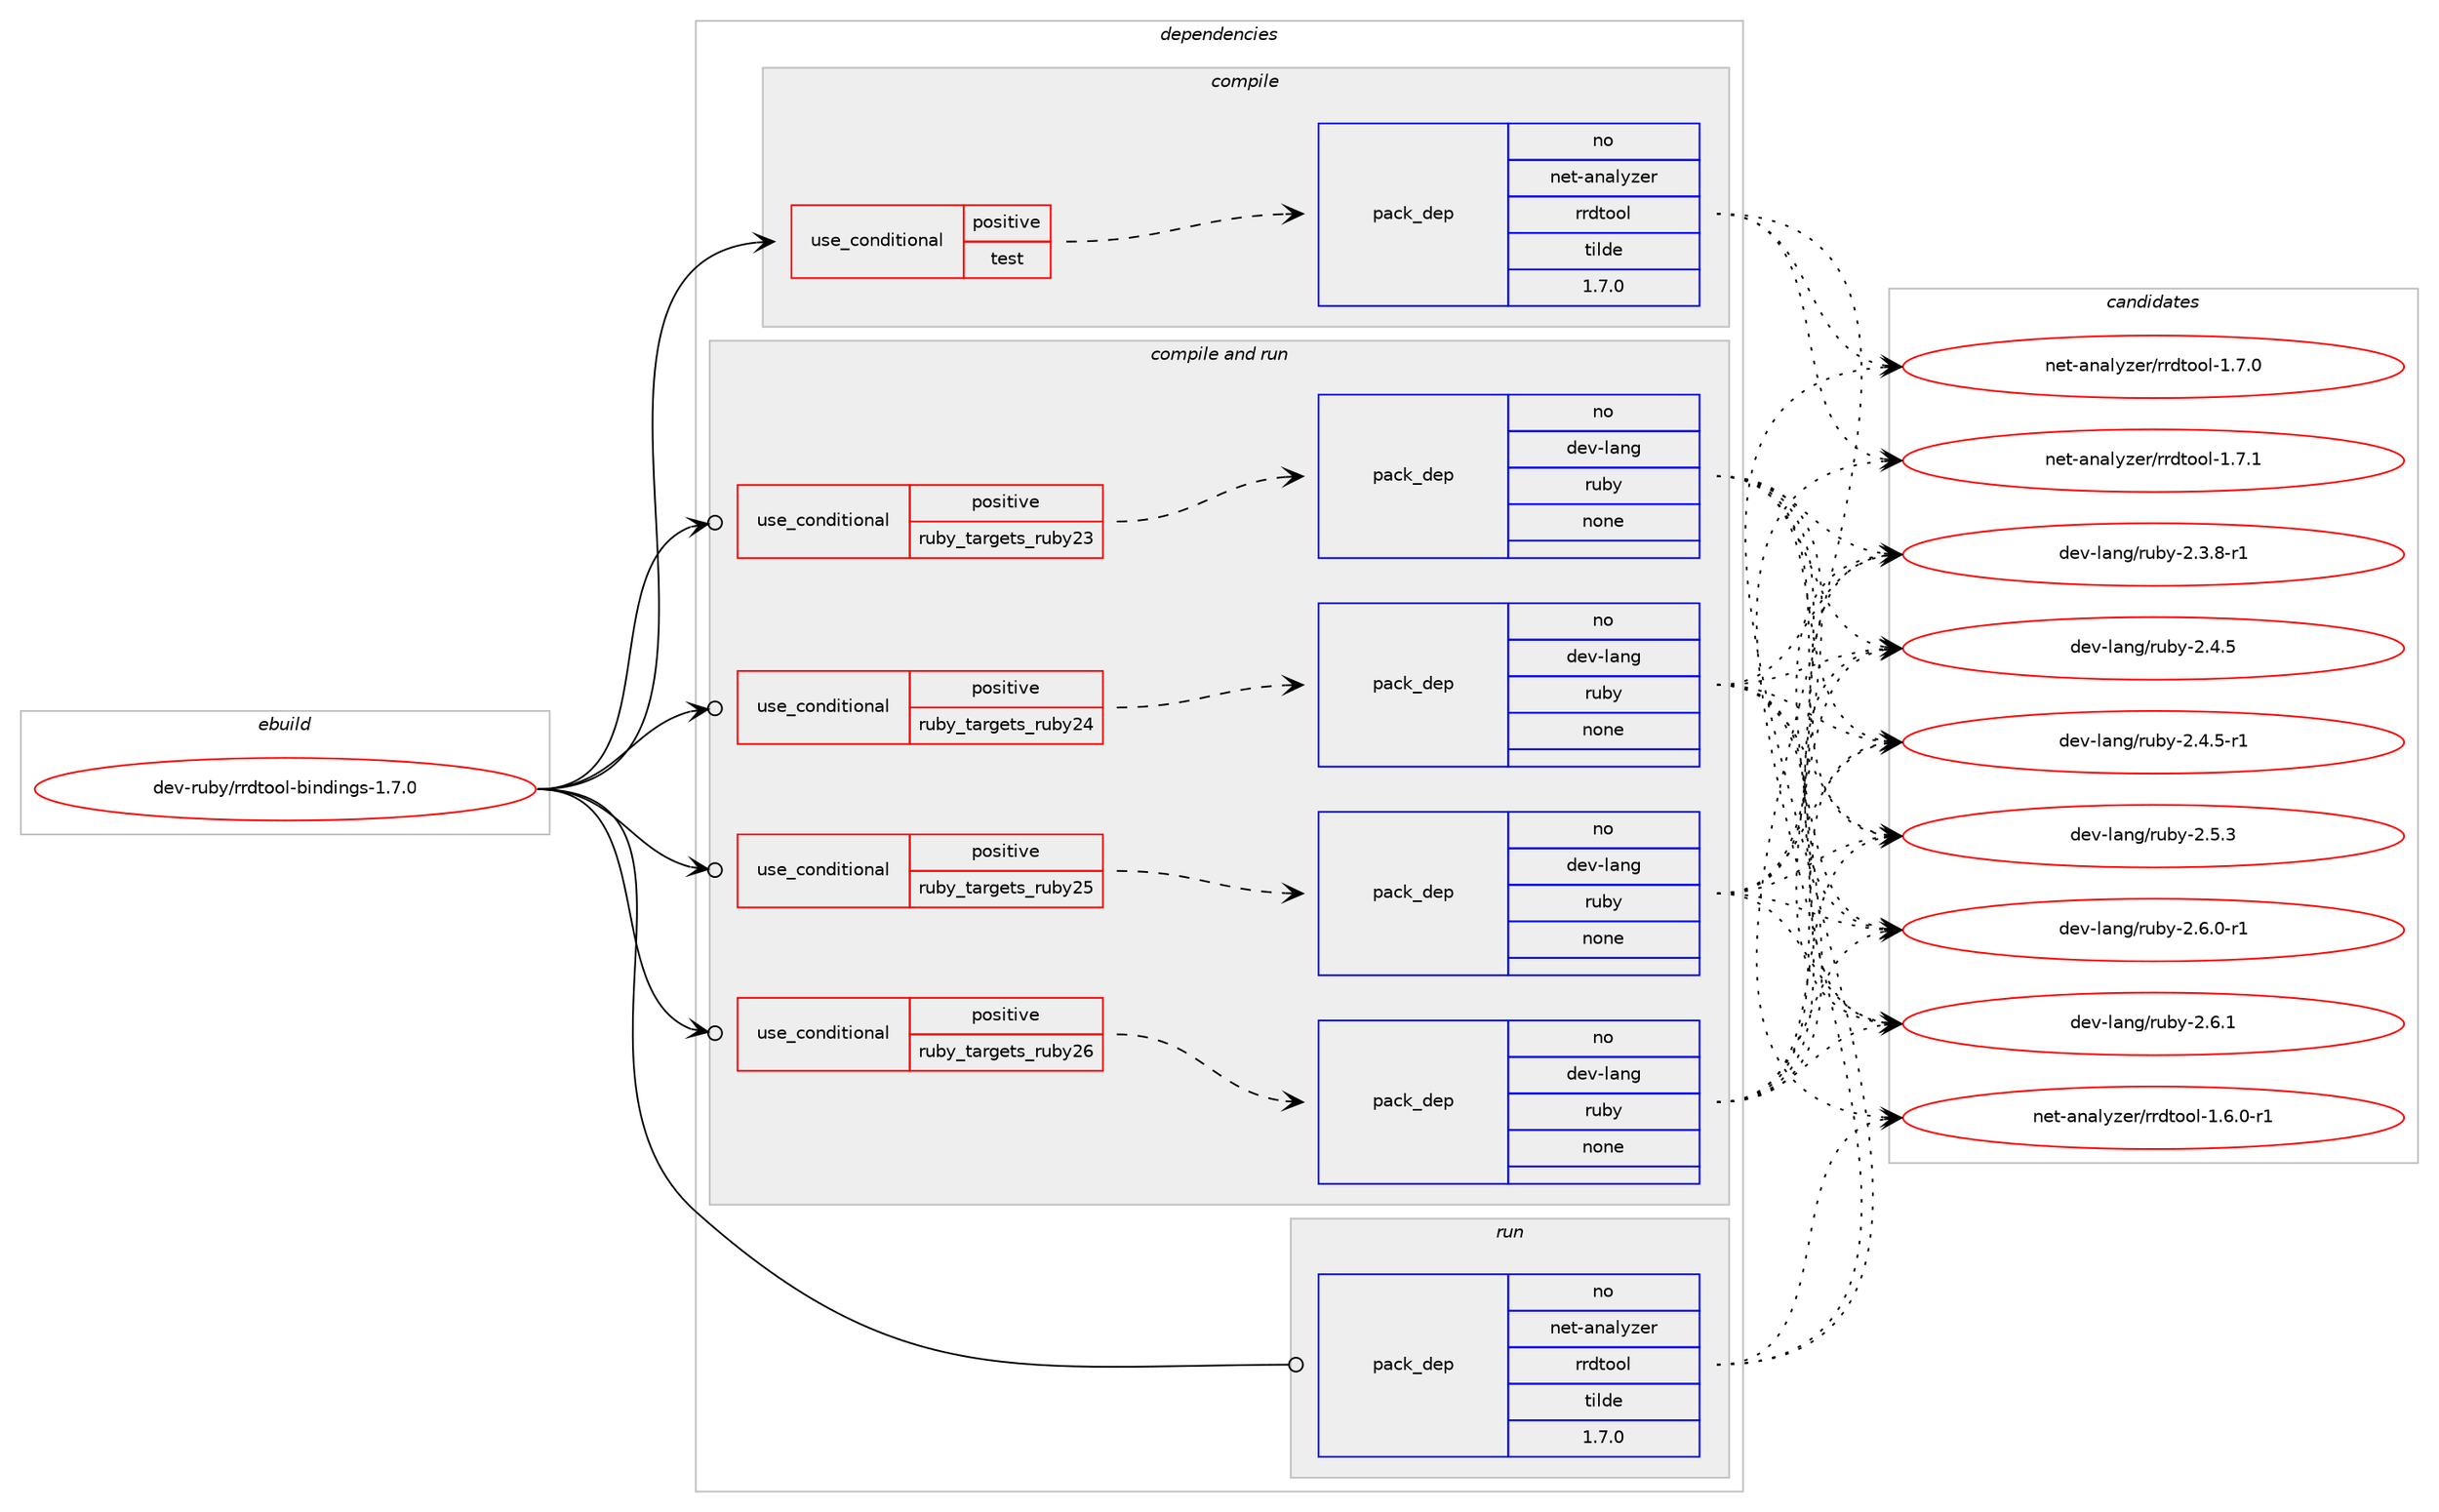digraph prolog {

# *************
# Graph options
# *************

newrank=true;
concentrate=true;
compound=true;
graph [rankdir=LR,fontname=Helvetica,fontsize=10,ranksep=1.5];#, ranksep=2.5, nodesep=0.2];
edge  [arrowhead=vee];
node  [fontname=Helvetica,fontsize=10];

# **********
# The ebuild
# **********

subgraph cluster_leftcol {
color=gray;
rank=same;
label=<<i>ebuild</i>>;
id [label="dev-ruby/rrdtool-bindings-1.7.0", color=red, width=4, href="../dev-ruby/rrdtool-bindings-1.7.0.svg"];
}

# ****************
# The dependencies
# ****************

subgraph cluster_midcol {
color=gray;
label=<<i>dependencies</i>>;
subgraph cluster_compile {
fillcolor="#eeeeee";
style=filled;
label=<<i>compile</i>>;
subgraph cond413838 {
dependency1520148 [label=<<TABLE BORDER="0" CELLBORDER="1" CELLSPACING="0" CELLPADDING="4"><TR><TD ROWSPAN="3" CELLPADDING="10">use_conditional</TD></TR><TR><TD>positive</TD></TR><TR><TD>test</TD></TR></TABLE>>, shape=none, color=red];
subgraph pack1082804 {
dependency1520149 [label=<<TABLE BORDER="0" CELLBORDER="1" CELLSPACING="0" CELLPADDING="4" WIDTH="220"><TR><TD ROWSPAN="6" CELLPADDING="30">pack_dep</TD></TR><TR><TD WIDTH="110">no</TD></TR><TR><TD>net-analyzer</TD></TR><TR><TD>rrdtool</TD></TR><TR><TD>tilde</TD></TR><TR><TD>1.7.0</TD></TR></TABLE>>, shape=none, color=blue];
}
dependency1520148:e -> dependency1520149:w [weight=20,style="dashed",arrowhead="vee"];
}
id:e -> dependency1520148:w [weight=20,style="solid",arrowhead="vee"];
}
subgraph cluster_compileandrun {
fillcolor="#eeeeee";
style=filled;
label=<<i>compile and run</i>>;
subgraph cond413839 {
dependency1520150 [label=<<TABLE BORDER="0" CELLBORDER="1" CELLSPACING="0" CELLPADDING="4"><TR><TD ROWSPAN="3" CELLPADDING="10">use_conditional</TD></TR><TR><TD>positive</TD></TR><TR><TD>ruby_targets_ruby23</TD></TR></TABLE>>, shape=none, color=red];
subgraph pack1082805 {
dependency1520151 [label=<<TABLE BORDER="0" CELLBORDER="1" CELLSPACING="0" CELLPADDING="4" WIDTH="220"><TR><TD ROWSPAN="6" CELLPADDING="30">pack_dep</TD></TR><TR><TD WIDTH="110">no</TD></TR><TR><TD>dev-lang</TD></TR><TR><TD>ruby</TD></TR><TR><TD>none</TD></TR><TR><TD></TD></TR></TABLE>>, shape=none, color=blue];
}
dependency1520150:e -> dependency1520151:w [weight=20,style="dashed",arrowhead="vee"];
}
id:e -> dependency1520150:w [weight=20,style="solid",arrowhead="odotvee"];
subgraph cond413840 {
dependency1520152 [label=<<TABLE BORDER="0" CELLBORDER="1" CELLSPACING="0" CELLPADDING="4"><TR><TD ROWSPAN="3" CELLPADDING="10">use_conditional</TD></TR><TR><TD>positive</TD></TR><TR><TD>ruby_targets_ruby24</TD></TR></TABLE>>, shape=none, color=red];
subgraph pack1082806 {
dependency1520153 [label=<<TABLE BORDER="0" CELLBORDER="1" CELLSPACING="0" CELLPADDING="4" WIDTH="220"><TR><TD ROWSPAN="6" CELLPADDING="30">pack_dep</TD></TR><TR><TD WIDTH="110">no</TD></TR><TR><TD>dev-lang</TD></TR><TR><TD>ruby</TD></TR><TR><TD>none</TD></TR><TR><TD></TD></TR></TABLE>>, shape=none, color=blue];
}
dependency1520152:e -> dependency1520153:w [weight=20,style="dashed",arrowhead="vee"];
}
id:e -> dependency1520152:w [weight=20,style="solid",arrowhead="odotvee"];
subgraph cond413841 {
dependency1520154 [label=<<TABLE BORDER="0" CELLBORDER="1" CELLSPACING="0" CELLPADDING="4"><TR><TD ROWSPAN="3" CELLPADDING="10">use_conditional</TD></TR><TR><TD>positive</TD></TR><TR><TD>ruby_targets_ruby25</TD></TR></TABLE>>, shape=none, color=red];
subgraph pack1082807 {
dependency1520155 [label=<<TABLE BORDER="0" CELLBORDER="1" CELLSPACING="0" CELLPADDING="4" WIDTH="220"><TR><TD ROWSPAN="6" CELLPADDING="30">pack_dep</TD></TR><TR><TD WIDTH="110">no</TD></TR><TR><TD>dev-lang</TD></TR><TR><TD>ruby</TD></TR><TR><TD>none</TD></TR><TR><TD></TD></TR></TABLE>>, shape=none, color=blue];
}
dependency1520154:e -> dependency1520155:w [weight=20,style="dashed",arrowhead="vee"];
}
id:e -> dependency1520154:w [weight=20,style="solid",arrowhead="odotvee"];
subgraph cond413842 {
dependency1520156 [label=<<TABLE BORDER="0" CELLBORDER="1" CELLSPACING="0" CELLPADDING="4"><TR><TD ROWSPAN="3" CELLPADDING="10">use_conditional</TD></TR><TR><TD>positive</TD></TR><TR><TD>ruby_targets_ruby26</TD></TR></TABLE>>, shape=none, color=red];
subgraph pack1082808 {
dependency1520157 [label=<<TABLE BORDER="0" CELLBORDER="1" CELLSPACING="0" CELLPADDING="4" WIDTH="220"><TR><TD ROWSPAN="6" CELLPADDING="30">pack_dep</TD></TR><TR><TD WIDTH="110">no</TD></TR><TR><TD>dev-lang</TD></TR><TR><TD>ruby</TD></TR><TR><TD>none</TD></TR><TR><TD></TD></TR></TABLE>>, shape=none, color=blue];
}
dependency1520156:e -> dependency1520157:w [weight=20,style="dashed",arrowhead="vee"];
}
id:e -> dependency1520156:w [weight=20,style="solid",arrowhead="odotvee"];
}
subgraph cluster_run {
fillcolor="#eeeeee";
style=filled;
label=<<i>run</i>>;
subgraph pack1082809 {
dependency1520158 [label=<<TABLE BORDER="0" CELLBORDER="1" CELLSPACING="0" CELLPADDING="4" WIDTH="220"><TR><TD ROWSPAN="6" CELLPADDING="30">pack_dep</TD></TR><TR><TD WIDTH="110">no</TD></TR><TR><TD>net-analyzer</TD></TR><TR><TD>rrdtool</TD></TR><TR><TD>tilde</TD></TR><TR><TD>1.7.0</TD></TR></TABLE>>, shape=none, color=blue];
}
id:e -> dependency1520158:w [weight=20,style="solid",arrowhead="odot"];
}
}

# **************
# The candidates
# **************

subgraph cluster_choices {
rank=same;
color=gray;
label=<<i>candidates</i>>;

subgraph choice1082804 {
color=black;
nodesep=1;
choice110101116459711097108121122101114471141141001161111111084549465446484511449 [label="net-analyzer/rrdtool-1.6.0-r1", color=red, width=4,href="../net-analyzer/rrdtool-1.6.0-r1.svg"];
choice11010111645971109710812112210111447114114100116111111108454946554648 [label="net-analyzer/rrdtool-1.7.0", color=red, width=4,href="../net-analyzer/rrdtool-1.7.0.svg"];
choice11010111645971109710812112210111447114114100116111111108454946554649 [label="net-analyzer/rrdtool-1.7.1", color=red, width=4,href="../net-analyzer/rrdtool-1.7.1.svg"];
dependency1520149:e -> choice110101116459711097108121122101114471141141001161111111084549465446484511449:w [style=dotted,weight="100"];
dependency1520149:e -> choice11010111645971109710812112210111447114114100116111111108454946554648:w [style=dotted,weight="100"];
dependency1520149:e -> choice11010111645971109710812112210111447114114100116111111108454946554649:w [style=dotted,weight="100"];
}
subgraph choice1082805 {
color=black;
nodesep=1;
choice100101118451089711010347114117981214550465146564511449 [label="dev-lang/ruby-2.3.8-r1", color=red, width=4,href="../dev-lang/ruby-2.3.8-r1.svg"];
choice10010111845108971101034711411798121455046524653 [label="dev-lang/ruby-2.4.5", color=red, width=4,href="../dev-lang/ruby-2.4.5.svg"];
choice100101118451089711010347114117981214550465246534511449 [label="dev-lang/ruby-2.4.5-r1", color=red, width=4,href="../dev-lang/ruby-2.4.5-r1.svg"];
choice10010111845108971101034711411798121455046534651 [label="dev-lang/ruby-2.5.3", color=red, width=4,href="../dev-lang/ruby-2.5.3.svg"];
choice100101118451089711010347114117981214550465446484511449 [label="dev-lang/ruby-2.6.0-r1", color=red, width=4,href="../dev-lang/ruby-2.6.0-r1.svg"];
choice10010111845108971101034711411798121455046544649 [label="dev-lang/ruby-2.6.1", color=red, width=4,href="../dev-lang/ruby-2.6.1.svg"];
dependency1520151:e -> choice100101118451089711010347114117981214550465146564511449:w [style=dotted,weight="100"];
dependency1520151:e -> choice10010111845108971101034711411798121455046524653:w [style=dotted,weight="100"];
dependency1520151:e -> choice100101118451089711010347114117981214550465246534511449:w [style=dotted,weight="100"];
dependency1520151:e -> choice10010111845108971101034711411798121455046534651:w [style=dotted,weight="100"];
dependency1520151:e -> choice100101118451089711010347114117981214550465446484511449:w [style=dotted,weight="100"];
dependency1520151:e -> choice10010111845108971101034711411798121455046544649:w [style=dotted,weight="100"];
}
subgraph choice1082806 {
color=black;
nodesep=1;
choice100101118451089711010347114117981214550465146564511449 [label="dev-lang/ruby-2.3.8-r1", color=red, width=4,href="../dev-lang/ruby-2.3.8-r1.svg"];
choice10010111845108971101034711411798121455046524653 [label="dev-lang/ruby-2.4.5", color=red, width=4,href="../dev-lang/ruby-2.4.5.svg"];
choice100101118451089711010347114117981214550465246534511449 [label="dev-lang/ruby-2.4.5-r1", color=red, width=4,href="../dev-lang/ruby-2.4.5-r1.svg"];
choice10010111845108971101034711411798121455046534651 [label="dev-lang/ruby-2.5.3", color=red, width=4,href="../dev-lang/ruby-2.5.3.svg"];
choice100101118451089711010347114117981214550465446484511449 [label="dev-lang/ruby-2.6.0-r1", color=red, width=4,href="../dev-lang/ruby-2.6.0-r1.svg"];
choice10010111845108971101034711411798121455046544649 [label="dev-lang/ruby-2.6.1", color=red, width=4,href="../dev-lang/ruby-2.6.1.svg"];
dependency1520153:e -> choice100101118451089711010347114117981214550465146564511449:w [style=dotted,weight="100"];
dependency1520153:e -> choice10010111845108971101034711411798121455046524653:w [style=dotted,weight="100"];
dependency1520153:e -> choice100101118451089711010347114117981214550465246534511449:w [style=dotted,weight="100"];
dependency1520153:e -> choice10010111845108971101034711411798121455046534651:w [style=dotted,weight="100"];
dependency1520153:e -> choice100101118451089711010347114117981214550465446484511449:w [style=dotted,weight="100"];
dependency1520153:e -> choice10010111845108971101034711411798121455046544649:w [style=dotted,weight="100"];
}
subgraph choice1082807 {
color=black;
nodesep=1;
choice100101118451089711010347114117981214550465146564511449 [label="dev-lang/ruby-2.3.8-r1", color=red, width=4,href="../dev-lang/ruby-2.3.8-r1.svg"];
choice10010111845108971101034711411798121455046524653 [label="dev-lang/ruby-2.4.5", color=red, width=4,href="../dev-lang/ruby-2.4.5.svg"];
choice100101118451089711010347114117981214550465246534511449 [label="dev-lang/ruby-2.4.5-r1", color=red, width=4,href="../dev-lang/ruby-2.4.5-r1.svg"];
choice10010111845108971101034711411798121455046534651 [label="dev-lang/ruby-2.5.3", color=red, width=4,href="../dev-lang/ruby-2.5.3.svg"];
choice100101118451089711010347114117981214550465446484511449 [label="dev-lang/ruby-2.6.0-r1", color=red, width=4,href="../dev-lang/ruby-2.6.0-r1.svg"];
choice10010111845108971101034711411798121455046544649 [label="dev-lang/ruby-2.6.1", color=red, width=4,href="../dev-lang/ruby-2.6.1.svg"];
dependency1520155:e -> choice100101118451089711010347114117981214550465146564511449:w [style=dotted,weight="100"];
dependency1520155:e -> choice10010111845108971101034711411798121455046524653:w [style=dotted,weight="100"];
dependency1520155:e -> choice100101118451089711010347114117981214550465246534511449:w [style=dotted,weight="100"];
dependency1520155:e -> choice10010111845108971101034711411798121455046534651:w [style=dotted,weight="100"];
dependency1520155:e -> choice100101118451089711010347114117981214550465446484511449:w [style=dotted,weight="100"];
dependency1520155:e -> choice10010111845108971101034711411798121455046544649:w [style=dotted,weight="100"];
}
subgraph choice1082808 {
color=black;
nodesep=1;
choice100101118451089711010347114117981214550465146564511449 [label="dev-lang/ruby-2.3.8-r1", color=red, width=4,href="../dev-lang/ruby-2.3.8-r1.svg"];
choice10010111845108971101034711411798121455046524653 [label="dev-lang/ruby-2.4.5", color=red, width=4,href="../dev-lang/ruby-2.4.5.svg"];
choice100101118451089711010347114117981214550465246534511449 [label="dev-lang/ruby-2.4.5-r1", color=red, width=4,href="../dev-lang/ruby-2.4.5-r1.svg"];
choice10010111845108971101034711411798121455046534651 [label="dev-lang/ruby-2.5.3", color=red, width=4,href="../dev-lang/ruby-2.5.3.svg"];
choice100101118451089711010347114117981214550465446484511449 [label="dev-lang/ruby-2.6.0-r1", color=red, width=4,href="../dev-lang/ruby-2.6.0-r1.svg"];
choice10010111845108971101034711411798121455046544649 [label="dev-lang/ruby-2.6.1", color=red, width=4,href="../dev-lang/ruby-2.6.1.svg"];
dependency1520157:e -> choice100101118451089711010347114117981214550465146564511449:w [style=dotted,weight="100"];
dependency1520157:e -> choice10010111845108971101034711411798121455046524653:w [style=dotted,weight="100"];
dependency1520157:e -> choice100101118451089711010347114117981214550465246534511449:w [style=dotted,weight="100"];
dependency1520157:e -> choice10010111845108971101034711411798121455046534651:w [style=dotted,weight="100"];
dependency1520157:e -> choice100101118451089711010347114117981214550465446484511449:w [style=dotted,weight="100"];
dependency1520157:e -> choice10010111845108971101034711411798121455046544649:w [style=dotted,weight="100"];
}
subgraph choice1082809 {
color=black;
nodesep=1;
choice110101116459711097108121122101114471141141001161111111084549465446484511449 [label="net-analyzer/rrdtool-1.6.0-r1", color=red, width=4,href="../net-analyzer/rrdtool-1.6.0-r1.svg"];
choice11010111645971109710812112210111447114114100116111111108454946554648 [label="net-analyzer/rrdtool-1.7.0", color=red, width=4,href="../net-analyzer/rrdtool-1.7.0.svg"];
choice11010111645971109710812112210111447114114100116111111108454946554649 [label="net-analyzer/rrdtool-1.7.1", color=red, width=4,href="../net-analyzer/rrdtool-1.7.1.svg"];
dependency1520158:e -> choice110101116459711097108121122101114471141141001161111111084549465446484511449:w [style=dotted,weight="100"];
dependency1520158:e -> choice11010111645971109710812112210111447114114100116111111108454946554648:w [style=dotted,weight="100"];
dependency1520158:e -> choice11010111645971109710812112210111447114114100116111111108454946554649:w [style=dotted,weight="100"];
}
}

}

